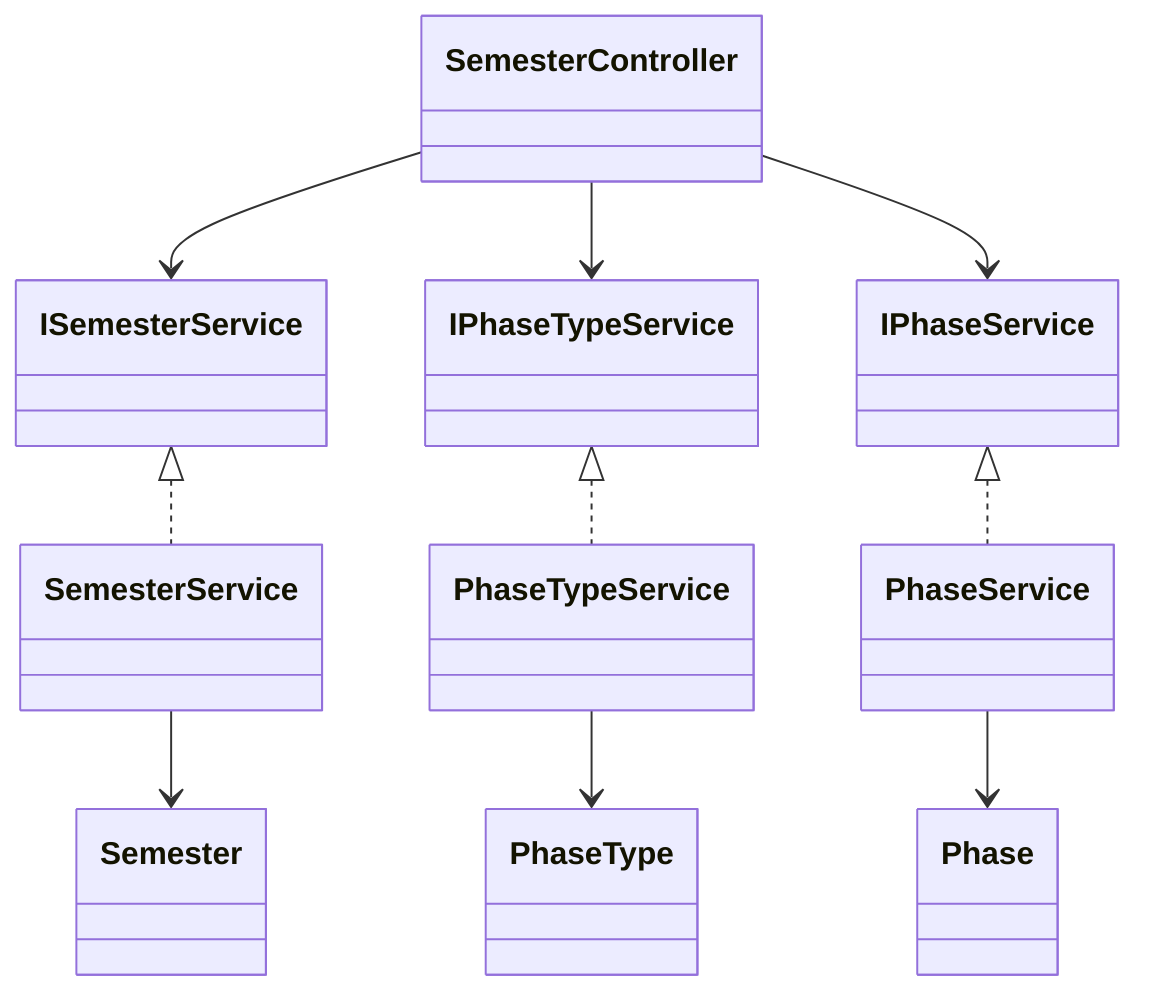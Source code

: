 classDiagram
    class SemesterController
    class ISemesterService
    class SemesterService
    class Semester
    class IPhaseTypeService
    class PhaseTypeService
    class PhaseType
    class IPhaseService
    class PhaseService
    class Phase

    SemesterController --> ISemesterService
    ISemesterService <|.. SemesterService
    SemesterService --> Semester
    SemesterController --> IPhaseTypeService
    IPhaseTypeService <|.. PhaseTypeService
    PhaseTypeService --> PhaseType
    SemesterController --> IPhaseService
    IPhaseService <|.. PhaseService
    PhaseService --> Phase